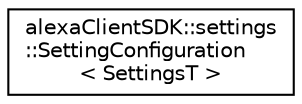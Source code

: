 digraph "Graphical Class Hierarchy"
{
 // LATEX_PDF_SIZE
  edge [fontname="Helvetica",fontsize="10",labelfontname="Helvetica",labelfontsize="10"];
  node [fontname="Helvetica",fontsize="10",shape=record];
  rankdir="LR";
  Node0 [label="alexaClientSDK::settings\l::SettingConfiguration\l\< SettingsT \>",height=0.2,width=0.4,color="black", fillcolor="white", style="filled",URL="$structalexa_client_s_d_k_1_1settings_1_1_setting_configuration.html",tooltip=" "];
}
